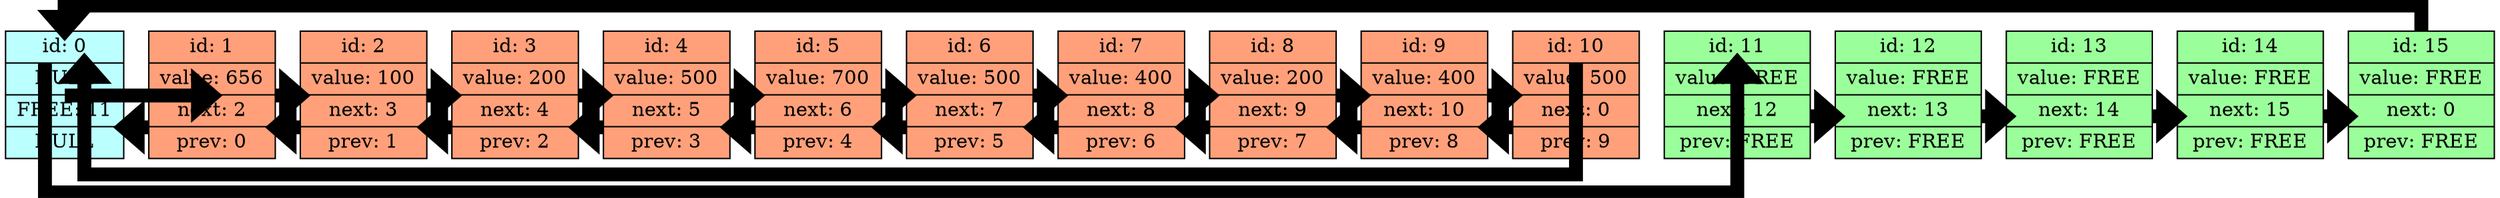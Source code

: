 digraph structs {                                                                  
rankdir = TB;                                                                      
graph [dpi = 100];                                                                 
ranksep = 1.5;                                                                     
edge[penwidth = 10];                                                               
cell0 [style = filled, color = black, fillcolor = paleturquoise1,                  
shape=record,label = " { <nul> id: 0 | NULL | <frn> FREE: 11 | <prv> NULL } " ]; 
cell1 [style = filled, color = black, fillcolor = lightsalmon, shape=record,label = " { <idk> id: 1 | value:                   656 |<nxt> next:     2 | <prv> prev:     0} " ];
cell2 [style = filled, color = black, fillcolor = lightsalmon, shape=record,label = " { <idk> id: 2 | value:                   100 |<nxt> next:     3 | <prv> prev:     1} " ];
cell3 [style = filled, color = black, fillcolor = lightsalmon, shape=record,label = " { <idk> id: 3 | value:                   200 |<nxt> next:     4 | <prv> prev:     2} " ];
cell4 [style = filled, color = black, fillcolor = lightsalmon, shape=record,label = " { <idk> id: 4 | value:                   500 |<nxt> next:     5 | <prv> prev:     3} " ];
cell5 [style = filled, color = black, fillcolor = lightsalmon, shape=record,label = " { <idk> id: 5 | value:                   700 |<nxt> next:     6 | <prv> prev:     4} " ];
cell6 [style = filled, color = black, fillcolor = lightsalmon, shape=record,label = " { <idk> id: 6 | value:                   500 |<nxt> next:     7 | <prv> prev:     5} " ];
cell7 [style = filled, color = black, fillcolor = lightsalmon, shape=record,label = " { <idk> id: 7 | value:                   400 |<nxt> next:     8 | <prv> prev:     6} " ];
cell8 [style = filled, color = black, fillcolor = lightsalmon, shape=record,label = " { <idk> id: 8 | value:                   200 |<nxt> next:     9 | <prv> prev:     7} " ];
cell9 [style = filled, color = black, fillcolor = lightsalmon, shape=record,label = " { <idk> id: 9 | value:                   400 |<nxt> next:    10 | <prv> prev:     8} " ];
cell10 [style = filled, color = black, fillcolor = lightsalmon, shape=record,label = " { <idk> id: 10 | value:                   500 |<nxt> next:     0 | <prv> prev:     9} " ];
cell10: <idk> -> cell0: <nul> [weight = 5];
  cell11 [style = filled , color = black, fillcolor = palegreen1,  shape=record,label = " { <idk> id: 11 | value: FREE           | <frn> next:    12 | <prv> prev: FREE } " ];
  cell12 [style = filled , color = black, fillcolor = palegreen1,  shape=record,label = " { <idk> id: 12 | value: FREE           | <frn> next:    13 | <prv> prev: FREE } " ];
  cell13 [style = filled , color = black, fillcolor = palegreen1,  shape=record,label = " { <idk> id: 13 | value: FREE           | <frn> next:    14 | <prv> prev: FREE } " ];
  cell14 [style = filled , color = black, fillcolor = palegreen1,  shape=record,label = " { <idk> id: 14 | value: FREE           | <frn> next:    15 | <prv> prev: FREE } " ];
  cell15 [style = filled , color = black, fillcolor = palegreen1,  shape=record,label = " { <idk> id: 15 | value: FREE           | <frn> next:     0 | <prv> prev: FREE } " ];
cell0 -> cell1 [weight = 5, style = invis];
cell1 -> cell2 [weight = 5, style = invis];
cell2 -> cell3 [weight = 5, style = invis];
cell3 -> cell4 [weight = 5, style = invis];
cell4 -> cell5 [weight = 5, style = invis];
cell5 -> cell6 [weight = 5, style = invis];
cell6 -> cell7 [weight = 5, style = invis];
cell7 -> cell8 [weight = 5, style = invis];
cell8 -> cell9 [weight = 5, style = invis];
cell9 -> cell10 [weight = 5, style = invis];
cell10 -> cell11 [weight = 5, style = invis];
cell11 -> cell12 [weight = 5, style = invis];
cell12 -> cell13 [weight = 5, style = invis];
cell13 -> cell14 [weight = 5, style = invis];
cell14 -> cell15 [weight = 5, style = invis];

splines = ortho
{rank = same;   cell0; cell1; cell2; cell3; cell4; cell5; cell6; cell7; cell8; cell9; cell10; cell11; cell12; cell13; cell14; cell15; }
 
cell1: <nxt> -> cell2: <nxt> [weight = 5];
cell2: <prv> -> cell1: <prv> [weight = 5];
cell2: <nxt> -> cell3: <nxt> [weight = 5];
cell3: <prv> -> cell2: <prv> [weight = 5];
cell3: <nxt> -> cell4: <nxt> [weight = 5];
cell4: <prv> -> cell3: <prv> [weight = 5];
cell4: <nxt> -> cell5: <nxt> [weight = 5];
cell5: <prv> -> cell4: <prv> [weight = 5];
cell5: <nxt> -> cell6: <nxt> [weight = 5];
cell6: <prv> -> cell5: <prv> [weight = 5];
cell6: <nxt> -> cell7: <nxt> [weight = 5];
cell7: <prv> -> cell6: <prv> [weight = 5];
cell7: <nxt> -> cell8: <nxt> [weight = 5];
cell8: <prv> -> cell7: <prv> [weight = 5];
cell8: <nxt> -> cell9: <nxt> [weight = 5];
cell9: <prv> -> cell8: <prv> [weight = 5];
cell9: <nxt> -> cell10: <nxt> [weight = 5];
cell10: <prv> -> cell9: <prv> [weight = 5];
cell0:  <nul> -> cell1: <idk> [weight = 5];  
cell15: <idk> -> cell0: <nul> [weight = 5];  
cell1:  <prv> -> cell0: <prv> [weight = 5];  
cell0: <nul> -> cell11: <idk> [weight = 5];
cell11: <frn> -> cell12: <frn> [weight = 5];
cell12: <frn> -> cell13: <frn> [weight = 5];
cell13: <frn> -> cell14: <frn> [weight = 5];
cell14: <frn> -> cell15: <frn> [weight = 5];
}
